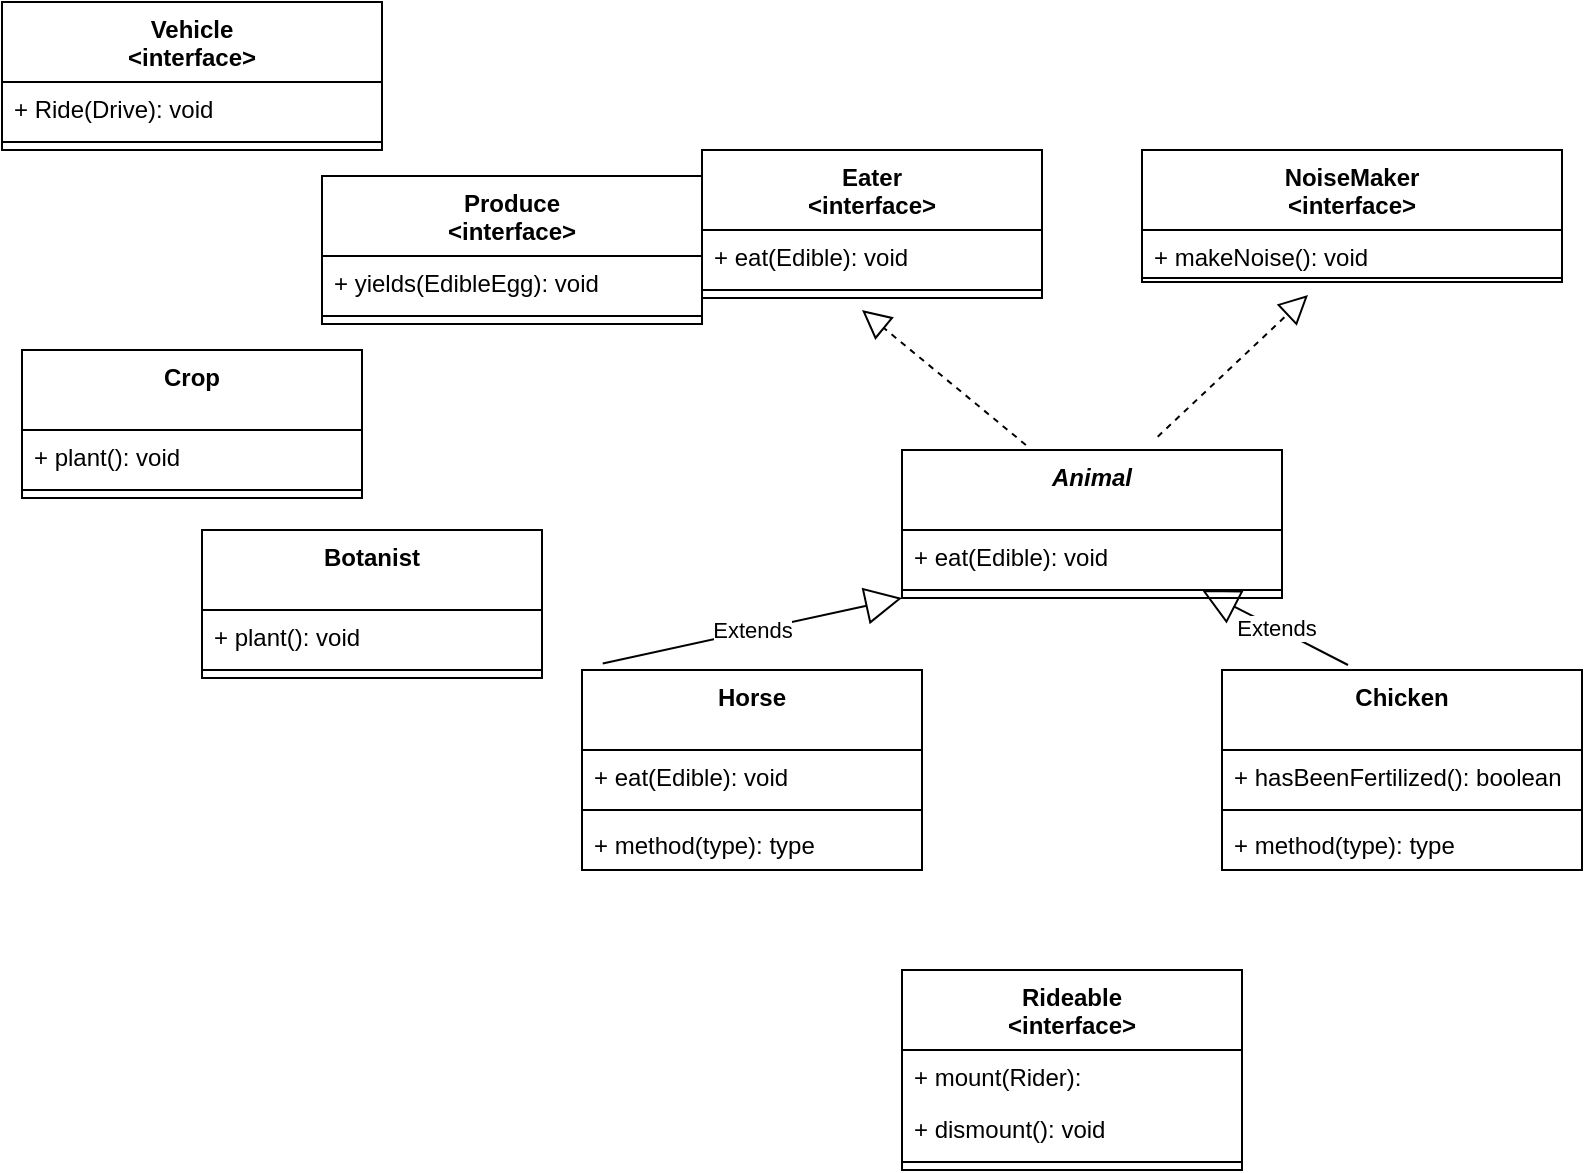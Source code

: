 <mxfile version="13.10.0" type="github">
  <diagram id="XLu6bGekAzowpy1T1GaF" name="Page-1">
    <mxGraphModel dx="969" dy="449" grid="1" gridSize="10" guides="1" tooltips="1" connect="1" arrows="1" fold="1" page="1" pageScale="1" pageWidth="850" pageHeight="1100" math="0" shadow="0">
      <root>
        <mxCell id="0" />
        <mxCell id="1" parent="0" />
        <mxCell id="osH6YHS5EC2Osw7mkJLz-1" value="Eater&#xa;&lt;interface&gt;" style="swimlane;fontStyle=1;align=center;verticalAlign=top;childLayout=stackLayout;horizontal=1;startSize=40;horizontalStack=0;resizeParent=1;resizeParentMax=0;resizeLast=0;collapsible=1;marginBottom=0;" parent="1" vertex="1">
          <mxGeometry x="360" y="170" width="170" height="74" as="geometry" />
        </mxCell>
        <mxCell id="osH6YHS5EC2Osw7mkJLz-2" value="+ eat(Edible): void" style="text;strokeColor=none;fillColor=none;align=left;verticalAlign=top;spacingLeft=4;spacingRight=4;overflow=hidden;rotatable=0;points=[[0,0.5],[1,0.5]];portConstraint=eastwest;" parent="osH6YHS5EC2Osw7mkJLz-1" vertex="1">
          <mxGeometry y="40" width="170" height="26" as="geometry" />
        </mxCell>
        <mxCell id="osH6YHS5EC2Osw7mkJLz-3" value="" style="line;strokeWidth=1;fillColor=none;align=left;verticalAlign=middle;spacingTop=-1;spacingLeft=3;spacingRight=3;rotatable=0;labelPosition=right;points=[];portConstraint=eastwest;" parent="osH6YHS5EC2Osw7mkJLz-1" vertex="1">
          <mxGeometry y="66" width="170" height="8" as="geometry" />
        </mxCell>
        <mxCell id="HdAO3HH_MAC8ZxExZL80-1" value="NoiseMaker&#xa;&lt;interface&gt;" style="swimlane;fontStyle=1;align=center;verticalAlign=top;childLayout=stackLayout;horizontal=1;startSize=40;horizontalStack=0;resizeParent=1;resizeParentMax=0;resizeLast=0;collapsible=1;marginBottom=0;" vertex="1" parent="1">
          <mxGeometry x="580" y="170" width="210" height="66" as="geometry" />
        </mxCell>
        <mxCell id="HdAO3HH_MAC8ZxExZL80-2" value="+ makeNoise(): void" style="text;strokeColor=none;fillColor=none;align=left;verticalAlign=top;spacingLeft=4;spacingRight=4;overflow=hidden;rotatable=0;points=[[0,0.5],[1,0.5]];portConstraint=eastwest;" vertex="1" parent="HdAO3HH_MAC8ZxExZL80-1">
          <mxGeometry y="40" width="210" height="22" as="geometry" />
        </mxCell>
        <mxCell id="HdAO3HH_MAC8ZxExZL80-3" value="" style="line;strokeWidth=1;fillColor=none;align=left;verticalAlign=middle;spacingTop=-1;spacingLeft=3;spacingRight=3;rotatable=0;labelPosition=right;points=[];portConstraint=eastwest;" vertex="1" parent="HdAO3HH_MAC8ZxExZL80-1">
          <mxGeometry y="62" width="210" height="4" as="geometry" />
        </mxCell>
        <mxCell id="HdAO3HH_MAC8ZxExZL80-5" value="Animal&#xa;" style="swimlane;fontStyle=3;align=center;verticalAlign=top;childLayout=stackLayout;horizontal=1;startSize=40;horizontalStack=0;resizeParent=1;resizeParentMax=0;resizeLast=0;collapsible=1;marginBottom=0;" vertex="1" parent="1">
          <mxGeometry x="460" y="320" width="190" height="74" as="geometry" />
        </mxCell>
        <mxCell id="HdAO3HH_MAC8ZxExZL80-6" value="+ eat(Edible): void" style="text;strokeColor=none;fillColor=none;align=left;verticalAlign=top;spacingLeft=4;spacingRight=4;overflow=hidden;rotatable=0;points=[[0,0.5],[1,0.5]];portConstraint=eastwest;" vertex="1" parent="HdAO3HH_MAC8ZxExZL80-5">
          <mxGeometry y="40" width="190" height="26" as="geometry" />
        </mxCell>
        <mxCell id="HdAO3HH_MAC8ZxExZL80-7" value="" style="line;strokeWidth=1;fillColor=none;align=left;verticalAlign=middle;spacingTop=-1;spacingLeft=3;spacingRight=3;rotatable=0;labelPosition=right;points=[];portConstraint=eastwest;" vertex="1" parent="HdAO3HH_MAC8ZxExZL80-5">
          <mxGeometry y="66" width="190" height="8" as="geometry" />
        </mxCell>
        <mxCell id="HdAO3HH_MAC8ZxExZL80-17" value="Horse" style="swimlane;fontStyle=1;align=center;verticalAlign=top;childLayout=stackLayout;horizontal=1;startSize=40;horizontalStack=0;resizeParent=1;resizeParentMax=0;resizeLast=0;collapsible=1;marginBottom=0;" vertex="1" parent="1">
          <mxGeometry x="300" y="430" width="170" height="100" as="geometry" />
        </mxCell>
        <mxCell id="HdAO3HH_MAC8ZxExZL80-18" value="+ eat(Edible): void" style="text;strokeColor=none;fillColor=none;align=left;verticalAlign=top;spacingLeft=4;spacingRight=4;overflow=hidden;rotatable=0;points=[[0,0.5],[1,0.5]];portConstraint=eastwest;" vertex="1" parent="HdAO3HH_MAC8ZxExZL80-17">
          <mxGeometry y="40" width="170" height="26" as="geometry" />
        </mxCell>
        <mxCell id="HdAO3HH_MAC8ZxExZL80-19" value="" style="line;strokeWidth=1;fillColor=none;align=left;verticalAlign=middle;spacingTop=-1;spacingLeft=3;spacingRight=3;rotatable=0;labelPosition=right;points=[];portConstraint=eastwest;" vertex="1" parent="HdAO3HH_MAC8ZxExZL80-17">
          <mxGeometry y="66" width="170" height="8" as="geometry" />
        </mxCell>
        <mxCell id="HdAO3HH_MAC8ZxExZL80-20" value="+ method(type): type" style="text;strokeColor=none;fillColor=none;align=left;verticalAlign=top;spacingLeft=4;spacingRight=4;overflow=hidden;rotatable=0;points=[[0,0.5],[1,0.5]];portConstraint=eastwest;" vertex="1" parent="HdAO3HH_MAC8ZxExZL80-17">
          <mxGeometry y="74" width="170" height="26" as="geometry" />
        </mxCell>
        <mxCell id="HdAO3HH_MAC8ZxExZL80-21" value="Chicken" style="swimlane;fontStyle=1;align=center;verticalAlign=top;childLayout=stackLayout;horizontal=1;startSize=40;horizontalStack=0;resizeParent=1;resizeParentMax=0;resizeLast=0;collapsible=1;marginBottom=0;" vertex="1" parent="1">
          <mxGeometry x="620" y="430" width="180" height="100" as="geometry" />
        </mxCell>
        <mxCell id="HdAO3HH_MAC8ZxExZL80-22" value="+ hasBeenFertilized(): boolean" style="text;strokeColor=none;fillColor=none;align=left;verticalAlign=top;spacingLeft=4;spacingRight=4;overflow=hidden;rotatable=0;points=[[0,0.5],[1,0.5]];portConstraint=eastwest;" vertex="1" parent="HdAO3HH_MAC8ZxExZL80-21">
          <mxGeometry y="40" width="180" height="26" as="geometry" />
        </mxCell>
        <mxCell id="HdAO3HH_MAC8ZxExZL80-23" value="" style="line;strokeWidth=1;fillColor=none;align=left;verticalAlign=middle;spacingTop=-1;spacingLeft=3;spacingRight=3;rotatable=0;labelPosition=right;points=[];portConstraint=eastwest;" vertex="1" parent="HdAO3HH_MAC8ZxExZL80-21">
          <mxGeometry y="66" width="180" height="8" as="geometry" />
        </mxCell>
        <mxCell id="HdAO3HH_MAC8ZxExZL80-24" value="+ method(type): type" style="text;strokeColor=none;fillColor=none;align=left;verticalAlign=top;spacingLeft=4;spacingRight=4;overflow=hidden;rotatable=0;points=[[0,0.5],[1,0.5]];portConstraint=eastwest;" vertex="1" parent="HdAO3HH_MAC8ZxExZL80-21">
          <mxGeometry y="74" width="180" height="26" as="geometry" />
        </mxCell>
        <mxCell id="HdAO3HH_MAC8ZxExZL80-30" value="" style="endArrow=block;dashed=1;endFill=0;endSize=12;html=1;exitX=0.326;exitY=-0.034;exitDx=0;exitDy=0;exitPerimeter=0;" edge="1" parent="1" source="HdAO3HH_MAC8ZxExZL80-5">
          <mxGeometry width="160" relative="1" as="geometry">
            <mxPoint x="490" y="290" as="sourcePoint" />
            <mxPoint x="440" y="250" as="targetPoint" />
          </mxGeometry>
        </mxCell>
        <mxCell id="HdAO3HH_MAC8ZxExZL80-31" value="" style="endArrow=block;dashed=1;endFill=0;endSize=12;html=1;exitX=0.673;exitY=-0.09;exitDx=0;exitDy=0;exitPerimeter=0;" edge="1" parent="1" source="HdAO3HH_MAC8ZxExZL80-5">
          <mxGeometry width="160" relative="1" as="geometry">
            <mxPoint x="570" y="290" as="sourcePoint" />
            <mxPoint x="663.02" y="242.5" as="targetPoint" />
            <Array as="points" />
          </mxGeometry>
        </mxCell>
        <mxCell id="HdAO3HH_MAC8ZxExZL80-33" value="Extends" style="endArrow=block;endSize=16;endFill=0;html=1;exitX=0.061;exitY=-0.033;exitDx=0;exitDy=0;exitPerimeter=0;entryX=0;entryY=1;entryDx=0;entryDy=0;" edge="1" parent="1" source="HdAO3HH_MAC8ZxExZL80-17" target="HdAO3HH_MAC8ZxExZL80-5">
          <mxGeometry width="160" relative="1" as="geometry">
            <mxPoint x="310" y="490" as="sourcePoint" />
            <mxPoint x="470" y="490" as="targetPoint" />
          </mxGeometry>
        </mxCell>
        <mxCell id="HdAO3HH_MAC8ZxExZL80-36" value="Extends" style="endArrow=block;endSize=16;endFill=0;html=1;exitX=0.35;exitY=-0.025;exitDx=0;exitDy=0;exitPerimeter=0;" edge="1" parent="1" source="HdAO3HH_MAC8ZxExZL80-21">
          <mxGeometry width="160" relative="1" as="geometry">
            <mxPoint x="680" y="410" as="sourcePoint" />
            <mxPoint x="610" y="390" as="targetPoint" />
          </mxGeometry>
        </mxCell>
        <mxCell id="HdAO3HH_MAC8ZxExZL80-37" value="Produce&#xa;&lt;interface&gt;" style="swimlane;fontStyle=1;align=center;verticalAlign=top;childLayout=stackLayout;horizontal=1;startSize=40;horizontalStack=0;resizeParent=1;resizeParentMax=0;resizeLast=0;collapsible=1;marginBottom=0;" vertex="1" parent="1">
          <mxGeometry x="170" y="183" width="190" height="74" as="geometry" />
        </mxCell>
        <mxCell id="HdAO3HH_MAC8ZxExZL80-38" value="+ yields(EdibleEgg): void" style="text;strokeColor=none;fillColor=none;align=left;verticalAlign=top;spacingLeft=4;spacingRight=4;overflow=hidden;rotatable=0;points=[[0,0.5],[1,0.5]];portConstraint=eastwest;" vertex="1" parent="HdAO3HH_MAC8ZxExZL80-37">
          <mxGeometry y="40" width="190" height="26" as="geometry" />
        </mxCell>
        <mxCell id="HdAO3HH_MAC8ZxExZL80-39" value="" style="line;strokeWidth=1;fillColor=none;align=left;verticalAlign=middle;spacingTop=-1;spacingLeft=3;spacingRight=3;rotatable=0;labelPosition=right;points=[];portConstraint=eastwest;" vertex="1" parent="HdAO3HH_MAC8ZxExZL80-37">
          <mxGeometry y="66" width="190" height="8" as="geometry" />
        </mxCell>
        <mxCell id="HdAO3HH_MAC8ZxExZL80-49" value="Botanist" style="swimlane;fontStyle=1;align=center;verticalAlign=top;childLayout=stackLayout;horizontal=1;startSize=40;horizontalStack=0;resizeParent=1;resizeParentMax=0;resizeLast=0;collapsible=1;marginBottom=0;" vertex="1" parent="1">
          <mxGeometry x="110" y="360" width="170" height="74" as="geometry" />
        </mxCell>
        <mxCell id="HdAO3HH_MAC8ZxExZL80-50" value="+ plant(): void" style="text;strokeColor=none;fillColor=none;align=left;verticalAlign=top;spacingLeft=4;spacingRight=4;overflow=hidden;rotatable=0;points=[[0,0.5],[1,0.5]];portConstraint=eastwest;" vertex="1" parent="HdAO3HH_MAC8ZxExZL80-49">
          <mxGeometry y="40" width="170" height="26" as="geometry" />
        </mxCell>
        <mxCell id="HdAO3HH_MAC8ZxExZL80-51" value="" style="line;strokeWidth=1;fillColor=none;align=left;verticalAlign=middle;spacingTop=-1;spacingLeft=3;spacingRight=3;rotatable=0;labelPosition=right;points=[];portConstraint=eastwest;" vertex="1" parent="HdAO3HH_MAC8ZxExZL80-49">
          <mxGeometry y="66" width="170" height="8" as="geometry" />
        </mxCell>
        <mxCell id="HdAO3HH_MAC8ZxExZL80-53" value="Rideable&#xa;&lt;interface&gt;" style="swimlane;fontStyle=1;align=center;verticalAlign=top;childLayout=stackLayout;horizontal=1;startSize=40;horizontalStack=0;resizeParent=1;resizeParentMax=0;resizeLast=0;collapsible=1;marginBottom=0;" vertex="1" parent="1">
          <mxGeometry x="460" y="580" width="170" height="100" as="geometry" />
        </mxCell>
        <mxCell id="HdAO3HH_MAC8ZxExZL80-54" value="+ mount(Rider): " style="text;strokeColor=none;fillColor=none;align=left;verticalAlign=top;spacingLeft=4;spacingRight=4;overflow=hidden;rotatable=0;points=[[0,0.5],[1,0.5]];portConstraint=eastwest;" vertex="1" parent="HdAO3HH_MAC8ZxExZL80-53">
          <mxGeometry y="40" width="170" height="26" as="geometry" />
        </mxCell>
        <mxCell id="HdAO3HH_MAC8ZxExZL80-55" value="+ dismount(): void" style="text;strokeColor=none;fillColor=none;align=left;verticalAlign=top;spacingLeft=4;spacingRight=4;overflow=hidden;rotatable=0;points=[[0,0.5],[1,0.5]];portConstraint=eastwest;" vertex="1" parent="HdAO3HH_MAC8ZxExZL80-53">
          <mxGeometry y="66" width="170" height="26" as="geometry" />
        </mxCell>
        <mxCell id="HdAO3HH_MAC8ZxExZL80-56" value="" style="line;strokeWidth=1;fillColor=none;align=left;verticalAlign=middle;spacingTop=-1;spacingLeft=3;spacingRight=3;rotatable=0;labelPosition=right;points=[];portConstraint=eastwest;" vertex="1" parent="HdAO3HH_MAC8ZxExZL80-53">
          <mxGeometry y="92" width="170" height="8" as="geometry" />
        </mxCell>
        <mxCell id="HdAO3HH_MAC8ZxExZL80-58" value="Vehicle&#xa;&lt;interface&gt;" style="swimlane;fontStyle=1;align=center;verticalAlign=top;childLayout=stackLayout;horizontal=1;startSize=40;horizontalStack=0;resizeParent=1;resizeParentMax=0;resizeLast=0;collapsible=1;marginBottom=0;" vertex="1" parent="1">
          <mxGeometry x="10" y="96" width="190" height="74" as="geometry" />
        </mxCell>
        <mxCell id="HdAO3HH_MAC8ZxExZL80-59" value="+ Ride(Drive): void" style="text;strokeColor=none;fillColor=none;align=left;verticalAlign=top;spacingLeft=4;spacingRight=4;overflow=hidden;rotatable=0;points=[[0,0.5],[1,0.5]];portConstraint=eastwest;" vertex="1" parent="HdAO3HH_MAC8ZxExZL80-58">
          <mxGeometry y="40" width="190" height="26" as="geometry" />
        </mxCell>
        <mxCell id="HdAO3HH_MAC8ZxExZL80-60" value="" style="line;strokeWidth=1;fillColor=none;align=left;verticalAlign=middle;spacingTop=-1;spacingLeft=3;spacingRight=3;rotatable=0;labelPosition=right;points=[];portConstraint=eastwest;" vertex="1" parent="HdAO3HH_MAC8ZxExZL80-58">
          <mxGeometry y="66" width="190" height="8" as="geometry" />
        </mxCell>
        <mxCell id="HdAO3HH_MAC8ZxExZL80-61" value="Crop" style="swimlane;fontStyle=1;align=center;verticalAlign=top;childLayout=stackLayout;horizontal=1;startSize=40;horizontalStack=0;resizeParent=1;resizeParentMax=0;resizeLast=0;collapsible=1;marginBottom=0;" vertex="1" parent="1">
          <mxGeometry x="20" y="270" width="170" height="74" as="geometry" />
        </mxCell>
        <mxCell id="HdAO3HH_MAC8ZxExZL80-62" value="+ plant(): void" style="text;strokeColor=none;fillColor=none;align=left;verticalAlign=top;spacingLeft=4;spacingRight=4;overflow=hidden;rotatable=0;points=[[0,0.5],[1,0.5]];portConstraint=eastwest;" vertex="1" parent="HdAO3HH_MAC8ZxExZL80-61">
          <mxGeometry y="40" width="170" height="26" as="geometry" />
        </mxCell>
        <mxCell id="HdAO3HH_MAC8ZxExZL80-63" value="" style="line;strokeWidth=1;fillColor=none;align=left;verticalAlign=middle;spacingTop=-1;spacingLeft=3;spacingRight=3;rotatable=0;labelPosition=right;points=[];portConstraint=eastwest;" vertex="1" parent="HdAO3HH_MAC8ZxExZL80-61">
          <mxGeometry y="66" width="170" height="8" as="geometry" />
        </mxCell>
      </root>
    </mxGraphModel>
  </diagram>
</mxfile>
